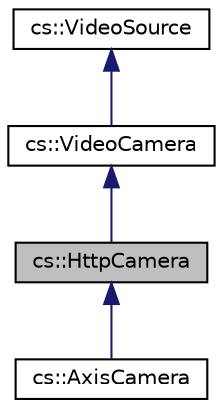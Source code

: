 digraph "cs::HttpCamera"
{
  edge [fontname="Helvetica",fontsize="10",labelfontname="Helvetica",labelfontsize="10"];
  node [fontname="Helvetica",fontsize="10",shape=record];
  Node1 [label="cs::HttpCamera",height=0.2,width=0.4,color="black", fillcolor="grey75", style="filled", fontcolor="black"];
  Node2 -> Node1 [dir="back",color="midnightblue",fontsize="10",style="solid",fontname="Helvetica"];
  Node2 [label="cs::VideoCamera",height=0.2,width=0.4,color="black", fillcolor="white", style="filled",URL="$classcs_1_1VideoCamera.html",tooltip="A source that represents a video camera. "];
  Node3 -> Node2 [dir="back",color="midnightblue",fontsize="10",style="solid",fontname="Helvetica"];
  Node3 [label="cs::VideoSource",height=0.2,width=0.4,color="black", fillcolor="white", style="filled",URL="$classcs_1_1VideoSource.html",tooltip="A source for video that provides a sequence of frames. "];
  Node1 -> Node4 [dir="back",color="midnightblue",fontsize="10",style="solid",fontname="Helvetica"];
  Node4 [label="cs::AxisCamera",height=0.2,width=0.4,color="black", fillcolor="white", style="filled",URL="$classcs_1_1AxisCamera.html",tooltip="A source that represents an Axis IP camera. "];
}
